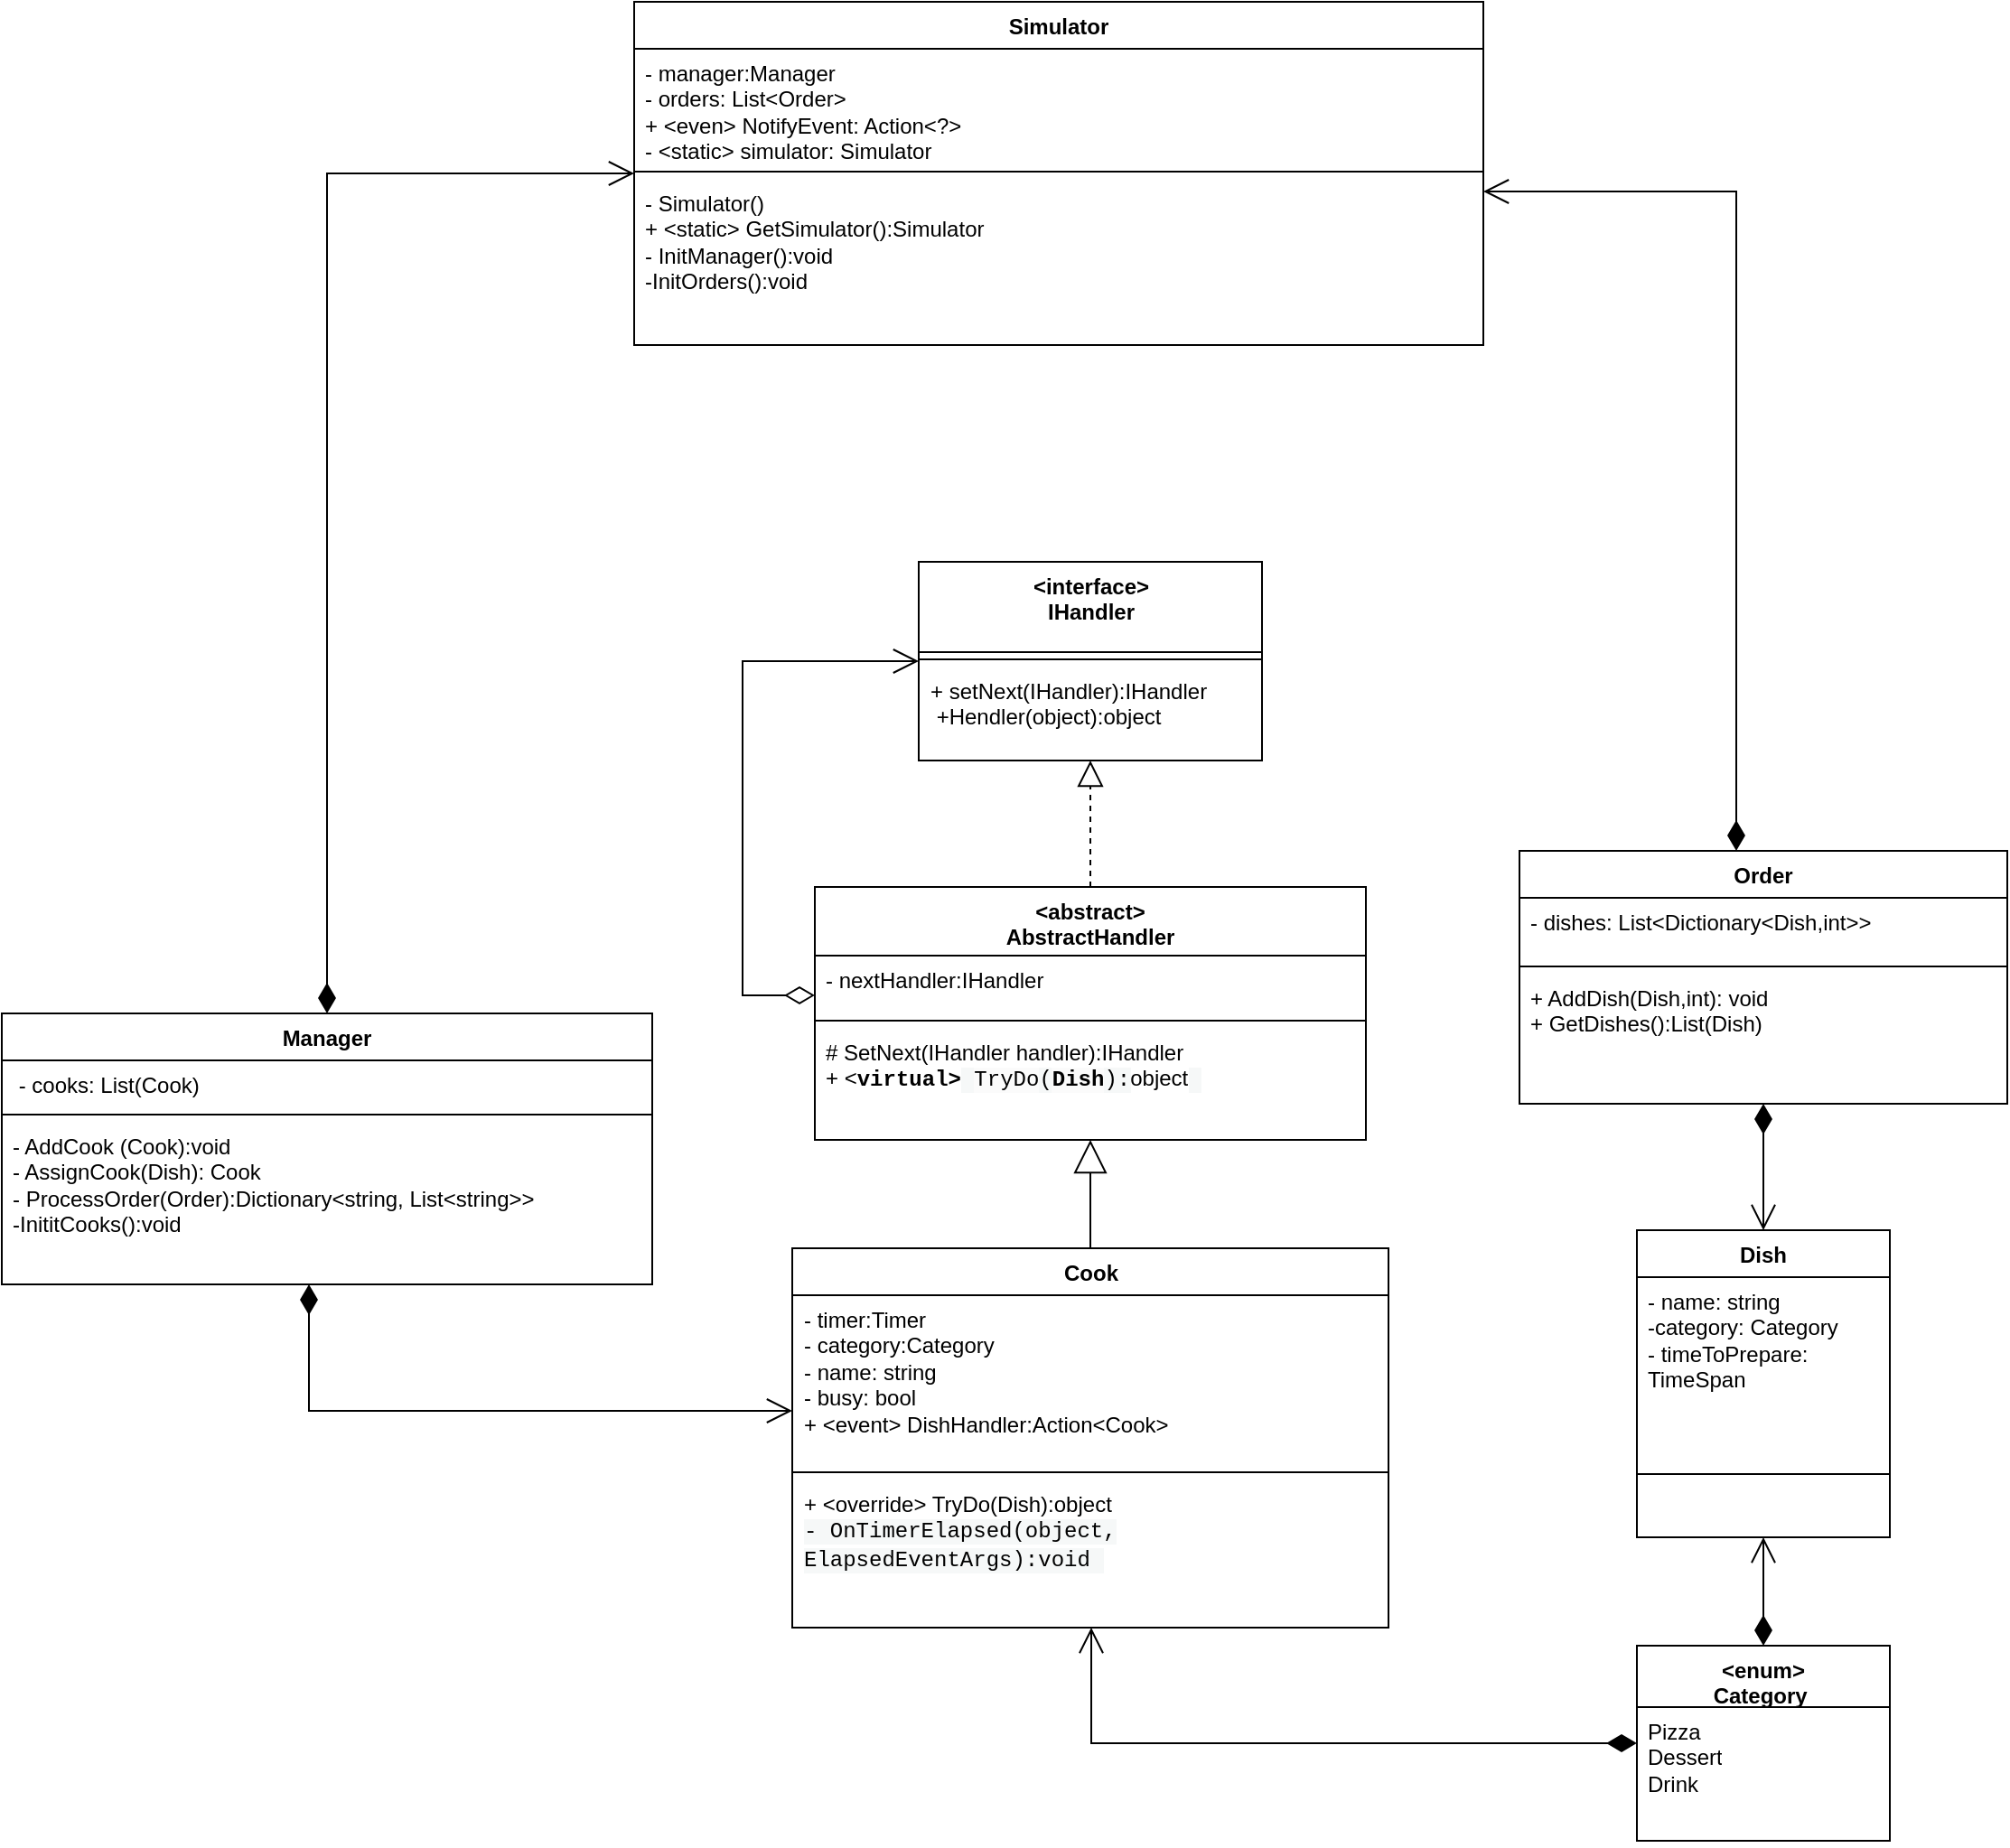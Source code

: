 <mxfile version="21.3.2" type="device">
  <diagram id="R6Av-hOatVx4Of46MUAp" name="Page-1">
    <mxGraphModel dx="2284" dy="1896" grid="1" gridSize="10" guides="1" tooltips="1" connect="1" arrows="1" fold="1" page="1" pageScale="1" pageWidth="850" pageHeight="1100" math="0" shadow="0">
      <root>
        <mxCell id="0" />
        <mxCell id="1" parent="0" />
        <mxCell id="THkL4_W2Bnyef82Jb5Ji-1" value="&amp;lt;interface&amp;gt;&lt;br&gt;IHandler" style="swimlane;fontStyle=1;align=center;verticalAlign=top;childLayout=stackLayout;horizontal=1;startSize=50;horizontalStack=0;resizeParent=1;resizeParentMax=0;resizeLast=0;collapsible=1;marginBottom=0;whiteSpace=wrap;html=1;" parent="1" vertex="1">
          <mxGeometry x="217.5" y="10" width="190" height="110" as="geometry" />
        </mxCell>
        <mxCell id="THkL4_W2Bnyef82Jb5Ji-3" value="" style="line;strokeWidth=1;fillColor=none;align=left;verticalAlign=middle;spacingTop=-1;spacingLeft=3;spacingRight=3;rotatable=0;labelPosition=right;points=[];portConstraint=eastwest;strokeColor=inherit;" parent="THkL4_W2Bnyef82Jb5Ji-1" vertex="1">
          <mxGeometry y="50" width="190" height="8" as="geometry" />
        </mxCell>
        <mxCell id="THkL4_W2Bnyef82Jb5Ji-4" value="+ setNext(IHandler):IHandler&lt;br&gt;&lt;span style=&quot;background-color: rgb(246, 248, 248); font-family: Menlo, &amp;quot;Fira Code&amp;quot;, Monaco, Consolas, &amp;quot;Courier New&amp;quot;, monospace; font-size: 0.75rem; font-variant-ligatures: none;&quot;&gt;&lt;/span&gt;&lt;span style=&quot;background-color: initial;&quot;&gt;&amp;nbsp;+Hendler(object):object&lt;/span&gt;" style="text;strokeColor=none;fillColor=none;align=left;verticalAlign=top;spacingLeft=4;spacingRight=4;overflow=hidden;rotatable=0;points=[[0,0.5],[1,0.5]];portConstraint=eastwest;whiteSpace=wrap;html=1;" parent="THkL4_W2Bnyef82Jb5Ji-1" vertex="1">
          <mxGeometry y="58" width="190" height="52" as="geometry" />
        </mxCell>
        <mxCell id="THkL4_W2Bnyef82Jb5Ji-13" value="Order" style="swimlane;fontStyle=1;align=center;verticalAlign=top;childLayout=stackLayout;horizontal=1;startSize=26;horizontalStack=0;resizeParent=1;resizeParentMax=0;resizeLast=0;collapsible=1;marginBottom=0;whiteSpace=wrap;html=1;" parent="1" vertex="1">
          <mxGeometry x="550" y="170" width="270" height="140" as="geometry" />
        </mxCell>
        <mxCell id="THkL4_W2Bnyef82Jb5Ji-14" value="- dishes: List&amp;lt;Dictionary&amp;lt;Dish,int&amp;gt;&amp;gt;" style="text;strokeColor=none;fillColor=none;align=left;verticalAlign=top;spacingLeft=4;spacingRight=4;overflow=hidden;rotatable=0;points=[[0,0.5],[1,0.5]];portConstraint=eastwest;whiteSpace=wrap;html=1;" parent="THkL4_W2Bnyef82Jb5Ji-13" vertex="1">
          <mxGeometry y="26" width="270" height="34" as="geometry" />
        </mxCell>
        <mxCell id="THkL4_W2Bnyef82Jb5Ji-15" value="" style="line;strokeWidth=1;fillColor=none;align=left;verticalAlign=middle;spacingTop=-1;spacingLeft=3;spacingRight=3;rotatable=0;labelPosition=right;points=[];portConstraint=eastwest;strokeColor=inherit;" parent="THkL4_W2Bnyef82Jb5Ji-13" vertex="1">
          <mxGeometry y="60" width="270" height="8" as="geometry" />
        </mxCell>
        <mxCell id="THkL4_W2Bnyef82Jb5Ji-16" value="+ AddDish(Dish,int): void&lt;br&gt;+ GetDishes():List(Dish)" style="text;strokeColor=none;fillColor=none;align=left;verticalAlign=top;spacingLeft=4;spacingRight=4;overflow=hidden;rotatable=0;points=[[0,0.5],[1,0.5]];portConstraint=eastwest;whiteSpace=wrap;html=1;" parent="THkL4_W2Bnyef82Jb5Ji-13" vertex="1">
          <mxGeometry y="68" width="270" height="72" as="geometry" />
        </mxCell>
        <mxCell id="THkL4_W2Bnyef82Jb5Ji-21" value="Dish" style="swimlane;fontStyle=1;align=center;verticalAlign=top;childLayout=stackLayout;horizontal=1;startSize=26;horizontalStack=0;resizeParent=1;resizeParentMax=0;resizeLast=0;collapsible=1;marginBottom=0;whiteSpace=wrap;html=1;" parent="1" vertex="1">
          <mxGeometry x="615" y="380" width="140" height="170" as="geometry" />
        </mxCell>
        <mxCell id="THkL4_W2Bnyef82Jb5Ji-22" value="-&amp;nbsp;name: string&lt;br&gt;-category: Category&amp;nbsp;&lt;br&gt;-&amp;nbsp;timeToPrepare: TimeSpan" style="text;strokeColor=none;fillColor=none;align=left;verticalAlign=top;spacingLeft=4;spacingRight=4;overflow=hidden;rotatable=0;points=[[0,0.5],[1,0.5]];portConstraint=eastwest;whiteSpace=wrap;html=1;" parent="THkL4_W2Bnyef82Jb5Ji-21" vertex="1">
          <mxGeometry y="26" width="140" height="74" as="geometry" />
        </mxCell>
        <mxCell id="THkL4_W2Bnyef82Jb5Ji-23" value="" style="line;strokeWidth=1;fillColor=none;align=left;verticalAlign=middle;spacingTop=-1;spacingLeft=3;spacingRight=3;rotatable=0;labelPosition=right;points=[];portConstraint=eastwest;strokeColor=inherit;" parent="THkL4_W2Bnyef82Jb5Ji-21" vertex="1">
          <mxGeometry y="100" width="140" height="70" as="geometry" />
        </mxCell>
        <mxCell id="j3r8PkWyUSfE3njS3F-X-1" value="&amp;lt;enum&amp;gt;&lt;br&gt;Category&amp;nbsp;&lt;br&gt;" style="swimlane;fontStyle=1;align=center;verticalAlign=top;childLayout=stackLayout;horizontal=1;startSize=34;horizontalStack=0;resizeParent=1;resizeParentMax=0;resizeLast=0;collapsible=1;marginBottom=0;whiteSpace=wrap;html=1;" vertex="1" parent="1">
          <mxGeometry x="615" y="610" width="140" height="108" as="geometry" />
        </mxCell>
        <mxCell id="j3r8PkWyUSfE3njS3F-X-10" value="Pizza&lt;br&gt;Dessert&lt;br&gt;Drink" style="text;strokeColor=none;fillColor=none;align=left;verticalAlign=top;spacingLeft=4;spacingRight=4;overflow=hidden;rotatable=0;points=[[0,0.5],[1,0.5]];portConstraint=eastwest;whiteSpace=wrap;html=1;" vertex="1" parent="j3r8PkWyUSfE3njS3F-X-1">
          <mxGeometry y="34" width="140" height="74" as="geometry" />
        </mxCell>
        <mxCell id="j3r8PkWyUSfE3njS3F-X-15" value="&amp;lt;abstract&amp;gt;&lt;br&gt;AbstractHandler" style="swimlane;fontStyle=1;align=center;verticalAlign=top;childLayout=stackLayout;horizontal=1;startSize=38;horizontalStack=0;resizeParent=1;resizeParentMax=0;resizeLast=0;collapsible=1;marginBottom=0;whiteSpace=wrap;html=1;" vertex="1" parent="1">
          <mxGeometry x="160" y="190" width="305" height="140" as="geometry" />
        </mxCell>
        <mxCell id="j3r8PkWyUSfE3njS3F-X-16" value="- nextHandler:IHandler&amp;nbsp;" style="text;strokeColor=none;fillColor=none;align=left;verticalAlign=top;spacingLeft=4;spacingRight=4;overflow=hidden;rotatable=0;points=[[0,0.5],[1,0.5]];portConstraint=eastwest;whiteSpace=wrap;html=1;" vertex="1" parent="j3r8PkWyUSfE3njS3F-X-15">
          <mxGeometry y="38" width="305" height="32" as="geometry" />
        </mxCell>
        <mxCell id="j3r8PkWyUSfE3njS3F-X-17" value="" style="line;strokeWidth=1;fillColor=none;align=left;verticalAlign=middle;spacingTop=-1;spacingLeft=3;spacingRight=3;rotatable=0;labelPosition=right;points=[];portConstraint=eastwest;strokeColor=inherit;" vertex="1" parent="j3r8PkWyUSfE3njS3F-X-15">
          <mxGeometry y="70" width="305" height="8" as="geometry" />
        </mxCell>
        <mxCell id="j3r8PkWyUSfE3njS3F-X-18" value="# SetNext(IHandler handler):IHandler&amp;nbsp;&lt;br&gt;+&amp;nbsp;&amp;lt;&lt;span style=&quot;font-family: Menlo, &amp;quot;Fira Code&amp;quot;, Monaco, Consolas, &amp;quot;Courier New&amp;quot;, monospace; font-size: 0.75rem; font-variant-ligatures: none; box-sizing: border-box; font-weight: 700;&quot; class=&quot;cm-keyword&quot;&gt;virtual&amp;gt;&lt;/span&gt;&lt;span style=&quot;background-color: rgb(246, 248, 248); font-family: Menlo, &amp;quot;Fira Code&amp;quot;, Monaco, Consolas, &amp;quot;Courier New&amp;quot;, monospace; font-size: 0.75rem; font-variant-ligatures: none;&quot;&gt;&amp;nbsp;&lt;/span&gt;&lt;span style=&quot;font-family: Menlo, &amp;quot;Fira Code&amp;quot;, Monaco, Consolas, &amp;quot;Courier New&amp;quot;, monospace; font-size: 0.75rem; font-variant-ligatures: none; background-color: rgb(251, 251, 251);&quot;&gt;TryDo&lt;/span&gt;&lt;span style=&quot;background-color: rgb(246, 248, 248); font-family: Menlo, &amp;quot;Fira Code&amp;quot;, Monaco, Consolas, &amp;quot;Courier New&amp;quot;, monospace; font-size: 0.75rem; font-variant-ligatures: none;&quot;&gt;(&lt;/span&gt;&lt;span style=&quot;font-family: Menlo, &amp;quot;Fira Code&amp;quot;, Monaco, Consolas, &amp;quot;Courier New&amp;quot;, monospace; font-size: 0.75rem; font-variant-ligatures: none; background-color: rgb(251, 251, 251);&quot;&gt;&lt;b&gt;Dish&lt;/b&gt;&lt;/span&gt;&lt;span style=&quot;background-color: rgb(246, 248, 248); font-family: Menlo, &amp;quot;Fira Code&amp;quot;, Monaco, Consolas, &amp;quot;Courier New&amp;quot;, monospace; font-size: 0.75rem; font-variant-ligatures: none;&quot;&gt;):&lt;/span&gt;object&lt;span style=&quot;border-color: var(--border-color); font-size: 0.75rem; background-color: rgb(246, 248, 248); font-family: Menlo, &amp;quot;Fira Code&amp;quot;, Monaco, Consolas, &amp;quot;Courier New&amp;quot;, monospace; font-variant-ligatures: none;&quot;&gt;&amp;nbsp;&lt;/span&gt;" style="text;strokeColor=none;fillColor=none;align=left;verticalAlign=top;spacingLeft=4;spacingRight=4;overflow=hidden;rotatable=0;points=[[0,0.5],[1,0.5]];portConstraint=eastwest;whiteSpace=wrap;html=1;" vertex="1" parent="j3r8PkWyUSfE3njS3F-X-15">
          <mxGeometry y="78" width="305" height="62" as="geometry" />
        </mxCell>
        <mxCell id="j3r8PkWyUSfE3njS3F-X-27" value="Cook" style="swimlane;fontStyle=1;align=center;verticalAlign=top;childLayout=stackLayout;horizontal=1;startSize=26;horizontalStack=0;resizeParent=1;resizeParentMax=0;resizeLast=0;collapsible=1;marginBottom=0;whiteSpace=wrap;html=1;" vertex="1" parent="1">
          <mxGeometry x="147.5" y="390" width="330" height="210" as="geometry" />
        </mxCell>
        <mxCell id="j3r8PkWyUSfE3njS3F-X-28" value="- timer:Timer&lt;br&gt;- category:Category&lt;br&gt;- name: string&lt;br&gt;- busy: bool&lt;br&gt;+ &amp;lt;event&amp;gt; DishHandler:Action&amp;lt;Cook&amp;gt;" style="text;strokeColor=none;fillColor=none;align=left;verticalAlign=top;spacingLeft=4;spacingRight=4;overflow=hidden;rotatable=0;points=[[0,0.5],[1,0.5]];portConstraint=eastwest;whiteSpace=wrap;html=1;" vertex="1" parent="j3r8PkWyUSfE3njS3F-X-27">
          <mxGeometry y="26" width="330" height="94" as="geometry" />
        </mxCell>
        <mxCell id="j3r8PkWyUSfE3njS3F-X-29" value="" style="line;strokeWidth=1;fillColor=none;align=left;verticalAlign=middle;spacingTop=-1;spacingLeft=3;spacingRight=3;rotatable=0;labelPosition=right;points=[];portConstraint=eastwest;strokeColor=inherit;" vertex="1" parent="j3r8PkWyUSfE3njS3F-X-27">
          <mxGeometry y="120" width="330" height="8" as="geometry" />
        </mxCell>
        <mxCell id="j3r8PkWyUSfE3njS3F-X-30" value="+ &amp;lt;override&amp;gt; TryDo(Dish):object&lt;br&gt;&lt;span style=&quot;border-color: var(--border-color); font-size: 0.75rem; background-color: rgb(246, 248, 248); font-family: Menlo, &amp;quot;Fira Code&amp;quot;, Monaco, Consolas, &amp;quot;Courier New&amp;quot;, monospace; font-variant-ligatures: none;&quot;&gt;- OnTimerElapsed(object, ElapsedEventArgs):void&amp;nbsp;&lt;/span&gt;" style="text;strokeColor=none;fillColor=none;align=left;verticalAlign=top;spacingLeft=4;spacingRight=4;overflow=hidden;rotatable=0;points=[[0,0.5],[1,0.5]];portConstraint=eastwest;whiteSpace=wrap;html=1;" vertex="1" parent="j3r8PkWyUSfE3njS3F-X-27">
          <mxGeometry y="128" width="330" height="82" as="geometry" />
        </mxCell>
        <mxCell id="j3r8PkWyUSfE3njS3F-X-35" value="Manager" style="swimlane;fontStyle=1;align=center;verticalAlign=top;childLayout=stackLayout;horizontal=1;startSize=26;horizontalStack=0;resizeParent=1;resizeParentMax=0;resizeLast=0;collapsible=1;marginBottom=0;whiteSpace=wrap;html=1;" vertex="1" parent="1">
          <mxGeometry x="-290" y="260" width="360" height="150" as="geometry" />
        </mxCell>
        <mxCell id="j3r8PkWyUSfE3njS3F-X-36" value="&amp;nbsp;- cooks: List(Cook)" style="text;strokeColor=none;fillColor=none;align=left;verticalAlign=top;spacingLeft=4;spacingRight=4;overflow=hidden;rotatable=0;points=[[0,0.5],[1,0.5]];portConstraint=eastwest;whiteSpace=wrap;html=1;" vertex="1" parent="j3r8PkWyUSfE3njS3F-X-35">
          <mxGeometry y="26" width="360" height="26" as="geometry" />
        </mxCell>
        <mxCell id="j3r8PkWyUSfE3njS3F-X-37" value="" style="line;strokeWidth=1;fillColor=none;align=left;verticalAlign=middle;spacingTop=-1;spacingLeft=3;spacingRight=3;rotatable=0;labelPosition=right;points=[];portConstraint=eastwest;strokeColor=inherit;" vertex="1" parent="j3r8PkWyUSfE3njS3F-X-35">
          <mxGeometry y="52" width="360" height="8" as="geometry" />
        </mxCell>
        <mxCell id="j3r8PkWyUSfE3njS3F-X-38" value="- AddCook (Cook):void&lt;br&gt;- AssignCook(Dish): Cook&lt;br&gt;- ProcessOrder(Order):Dictionary&amp;lt;string, List&amp;lt;string&amp;gt;&amp;gt;&lt;br&gt;-InititCooks():void" style="text;strokeColor=none;fillColor=none;align=left;verticalAlign=top;spacingLeft=4;spacingRight=4;overflow=hidden;rotatable=0;points=[[0,0.5],[1,0.5]];portConstraint=eastwest;whiteSpace=wrap;html=1;" vertex="1" parent="j3r8PkWyUSfE3njS3F-X-35">
          <mxGeometry y="60" width="360" height="90" as="geometry" />
        </mxCell>
        <mxCell id="j3r8PkWyUSfE3njS3F-X-39" value="" style="endArrow=block;dashed=1;endFill=0;endSize=12;html=1;rounded=0;" edge="1" parent="1" source="j3r8PkWyUSfE3njS3F-X-15" target="THkL4_W2Bnyef82Jb5Ji-1">
          <mxGeometry width="160" relative="1" as="geometry">
            <mxPoint x="340" y="300" as="sourcePoint" />
            <mxPoint x="500" y="300" as="targetPoint" />
          </mxGeometry>
        </mxCell>
        <mxCell id="j3r8PkWyUSfE3njS3F-X-40" value="" style="endArrow=block;endSize=16;endFill=0;html=1;rounded=0;" edge="1" parent="1" source="j3r8PkWyUSfE3njS3F-X-27" target="j3r8PkWyUSfE3njS3F-X-15">
          <mxGeometry width="160" relative="1" as="geometry">
            <mxPoint x="340" y="300" as="sourcePoint" />
            <mxPoint x="500" y="300" as="targetPoint" />
          </mxGeometry>
        </mxCell>
        <mxCell id="j3r8PkWyUSfE3njS3F-X-42" value="" style="endArrow=open;html=1;endSize=12;startArrow=diamondThin;startSize=14;startFill=0;edgeStyle=orthogonalEdgeStyle;align=left;verticalAlign=bottom;rounded=0;" edge="1" parent="1" source="j3r8PkWyUSfE3njS3F-X-15" target="THkL4_W2Bnyef82Jb5Ji-1">
          <mxGeometry x="0.162" y="40" relative="1" as="geometry">
            <mxPoint x="170" y="250" as="sourcePoint" />
            <mxPoint x="500" y="300" as="targetPoint" />
            <Array as="points">
              <mxPoint x="120" y="250" />
              <mxPoint x="120" y="65" />
            </Array>
            <mxPoint as="offset" />
          </mxGeometry>
        </mxCell>
        <mxCell id="j3r8PkWyUSfE3njS3F-X-47" value="" style="endArrow=open;html=1;endSize=12;startArrow=diamondThin;startSize=14;startFill=1;edgeStyle=orthogonalEdgeStyle;align=left;verticalAlign=bottom;rounded=0;" edge="1" parent="1" source="j3r8PkWyUSfE3njS3F-X-1" target="j3r8PkWyUSfE3njS3F-X-27">
          <mxGeometry x="-0.592" y="85" relative="1" as="geometry">
            <mxPoint x="420" y="410" as="sourcePoint" />
            <mxPoint x="500" y="300" as="targetPoint" />
            <Array as="points">
              <mxPoint x="313" y="664" />
            </Array>
            <mxPoint x="1" as="offset" />
          </mxGeometry>
        </mxCell>
        <mxCell id="j3r8PkWyUSfE3njS3F-X-48" value="" style="endArrow=open;html=1;endSize=12;startArrow=diamondThin;startSize=14;startFill=1;edgeStyle=orthogonalEdgeStyle;align=left;verticalAlign=bottom;rounded=0;" edge="1" parent="1" source="j3r8PkWyUSfE3njS3F-X-1" target="THkL4_W2Bnyef82Jb5Ji-21">
          <mxGeometry x="-1" y="135" relative="1" as="geometry">
            <mxPoint x="340" y="300" as="sourcePoint" />
            <mxPoint x="500" y="300" as="targetPoint" />
            <mxPoint y="-10" as="offset" />
          </mxGeometry>
        </mxCell>
        <mxCell id="j3r8PkWyUSfE3njS3F-X-49" value="" style="endArrow=open;html=1;endSize=12;startArrow=diamondThin;startSize=14;startFill=1;edgeStyle=orthogonalEdgeStyle;align=left;verticalAlign=bottom;rounded=0;" edge="1" parent="1" source="THkL4_W2Bnyef82Jb5Ji-13" target="THkL4_W2Bnyef82Jb5Ji-21">
          <mxGeometry y="85" relative="1" as="geometry">
            <mxPoint x="340" y="300" as="sourcePoint" />
            <mxPoint x="500" y="300" as="targetPoint" />
            <mxPoint as="offset" />
          </mxGeometry>
        </mxCell>
        <mxCell id="j3r8PkWyUSfE3njS3F-X-50" value="" style="endArrow=open;html=1;endSize=12;startArrow=diamondThin;startSize=14;startFill=1;edgeStyle=orthogonalEdgeStyle;align=left;verticalAlign=bottom;rounded=0;" edge="1" parent="1" source="j3r8PkWyUSfE3njS3F-X-35" target="j3r8PkWyUSfE3njS3F-X-27">
          <mxGeometry x="0.721" y="100" relative="1" as="geometry">
            <mxPoint x="340" y="300" as="sourcePoint" />
            <mxPoint x="500" y="300" as="targetPoint" />
            <Array as="points">
              <mxPoint x="-120" y="480" />
            </Array>
            <mxPoint as="offset" />
          </mxGeometry>
        </mxCell>
        <mxCell id="j3r8PkWyUSfE3njS3F-X-53" value="Simulator" style="swimlane;fontStyle=1;align=center;verticalAlign=top;childLayout=stackLayout;horizontal=1;startSize=26;horizontalStack=0;resizeParent=1;resizeParentMax=0;resizeLast=0;collapsible=1;marginBottom=0;whiteSpace=wrap;html=1;" vertex="1" parent="1">
          <mxGeometry x="60" y="-300" width="470" height="190" as="geometry" />
        </mxCell>
        <mxCell id="j3r8PkWyUSfE3njS3F-X-54" value="- manager:Manager&lt;br&gt;- orders: List&amp;lt;Order&amp;gt;&lt;br&gt;+ &amp;lt;even&amp;gt; NotifyEvent: Action&amp;lt;?&amp;gt;&lt;br&gt;- &amp;lt;static&amp;gt; simulator: Simulator" style="text;strokeColor=none;fillColor=none;align=left;verticalAlign=top;spacingLeft=4;spacingRight=4;overflow=hidden;rotatable=0;points=[[0,0.5],[1,0.5]];portConstraint=eastwest;whiteSpace=wrap;html=1;" vertex="1" parent="j3r8PkWyUSfE3njS3F-X-53">
          <mxGeometry y="26" width="470" height="64" as="geometry" />
        </mxCell>
        <mxCell id="j3r8PkWyUSfE3njS3F-X-55" value="" style="line;strokeWidth=1;fillColor=none;align=left;verticalAlign=middle;spacingTop=-1;spacingLeft=3;spacingRight=3;rotatable=0;labelPosition=right;points=[];portConstraint=eastwest;strokeColor=inherit;" vertex="1" parent="j3r8PkWyUSfE3njS3F-X-53">
          <mxGeometry y="90" width="470" height="8" as="geometry" />
        </mxCell>
        <mxCell id="j3r8PkWyUSfE3njS3F-X-56" value="- Simulator()&lt;br&gt;+ &amp;lt;static&amp;gt; GetSimulator():Simulator&lt;br&gt;- InitManager():void&lt;br&gt;-InitOrders():void" style="text;strokeColor=none;fillColor=none;align=left;verticalAlign=top;spacingLeft=4;spacingRight=4;overflow=hidden;rotatable=0;points=[[0,0.5],[1,0.5]];portConstraint=eastwest;whiteSpace=wrap;html=1;" vertex="1" parent="j3r8PkWyUSfE3njS3F-X-53">
          <mxGeometry y="98" width="470" height="92" as="geometry" />
        </mxCell>
        <mxCell id="j3r8PkWyUSfE3njS3F-X-57" value="" style="endArrow=open;html=1;endSize=12;startArrow=diamondThin;startSize=14;startFill=1;edgeStyle=orthogonalEdgeStyle;align=left;verticalAlign=bottom;rounded=0;" edge="1" parent="1" source="j3r8PkWyUSfE3njS3F-X-35" target="j3r8PkWyUSfE3njS3F-X-53">
          <mxGeometry x="0.721" y="100" relative="1" as="geometry">
            <mxPoint x="-110" y="420" as="sourcePoint" />
            <mxPoint x="158" y="490" as="targetPoint" />
            <Array as="points">
              <mxPoint x="-110" y="-205" />
            </Array>
            <mxPoint as="offset" />
          </mxGeometry>
        </mxCell>
        <mxCell id="j3r8PkWyUSfE3njS3F-X-58" value="" style="endArrow=open;html=1;endSize=12;startArrow=diamondThin;startSize=14;startFill=1;edgeStyle=orthogonalEdgeStyle;align=left;verticalAlign=bottom;rounded=0;" edge="1" parent="1" source="THkL4_W2Bnyef82Jb5Ji-13" target="j3r8PkWyUSfE3njS3F-X-53">
          <mxGeometry x="0.721" y="100" relative="1" as="geometry">
            <mxPoint x="-100" y="270" as="sourcePoint" />
            <mxPoint x="70" y="-195" as="targetPoint" />
            <Array as="points">
              <mxPoint x="670" y="-195" />
            </Array>
            <mxPoint as="offset" />
          </mxGeometry>
        </mxCell>
      </root>
    </mxGraphModel>
  </diagram>
</mxfile>

